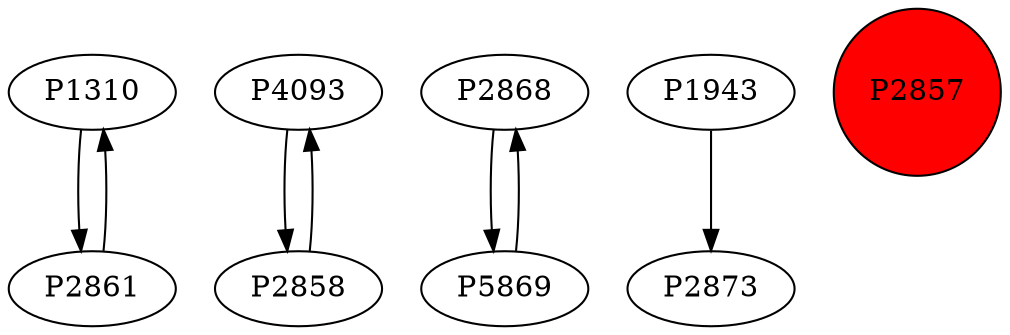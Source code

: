 digraph {
	P1310 -> P2861
	P4093 -> P2858
	P2858 -> P4093
	P2861 -> P1310
	P2868 -> P5869
	P1943 -> P2873
	P5869 -> P2868
	P2857 [shape=circle]
	P2857 [style=filled]
	P2857 [fillcolor=red]
}